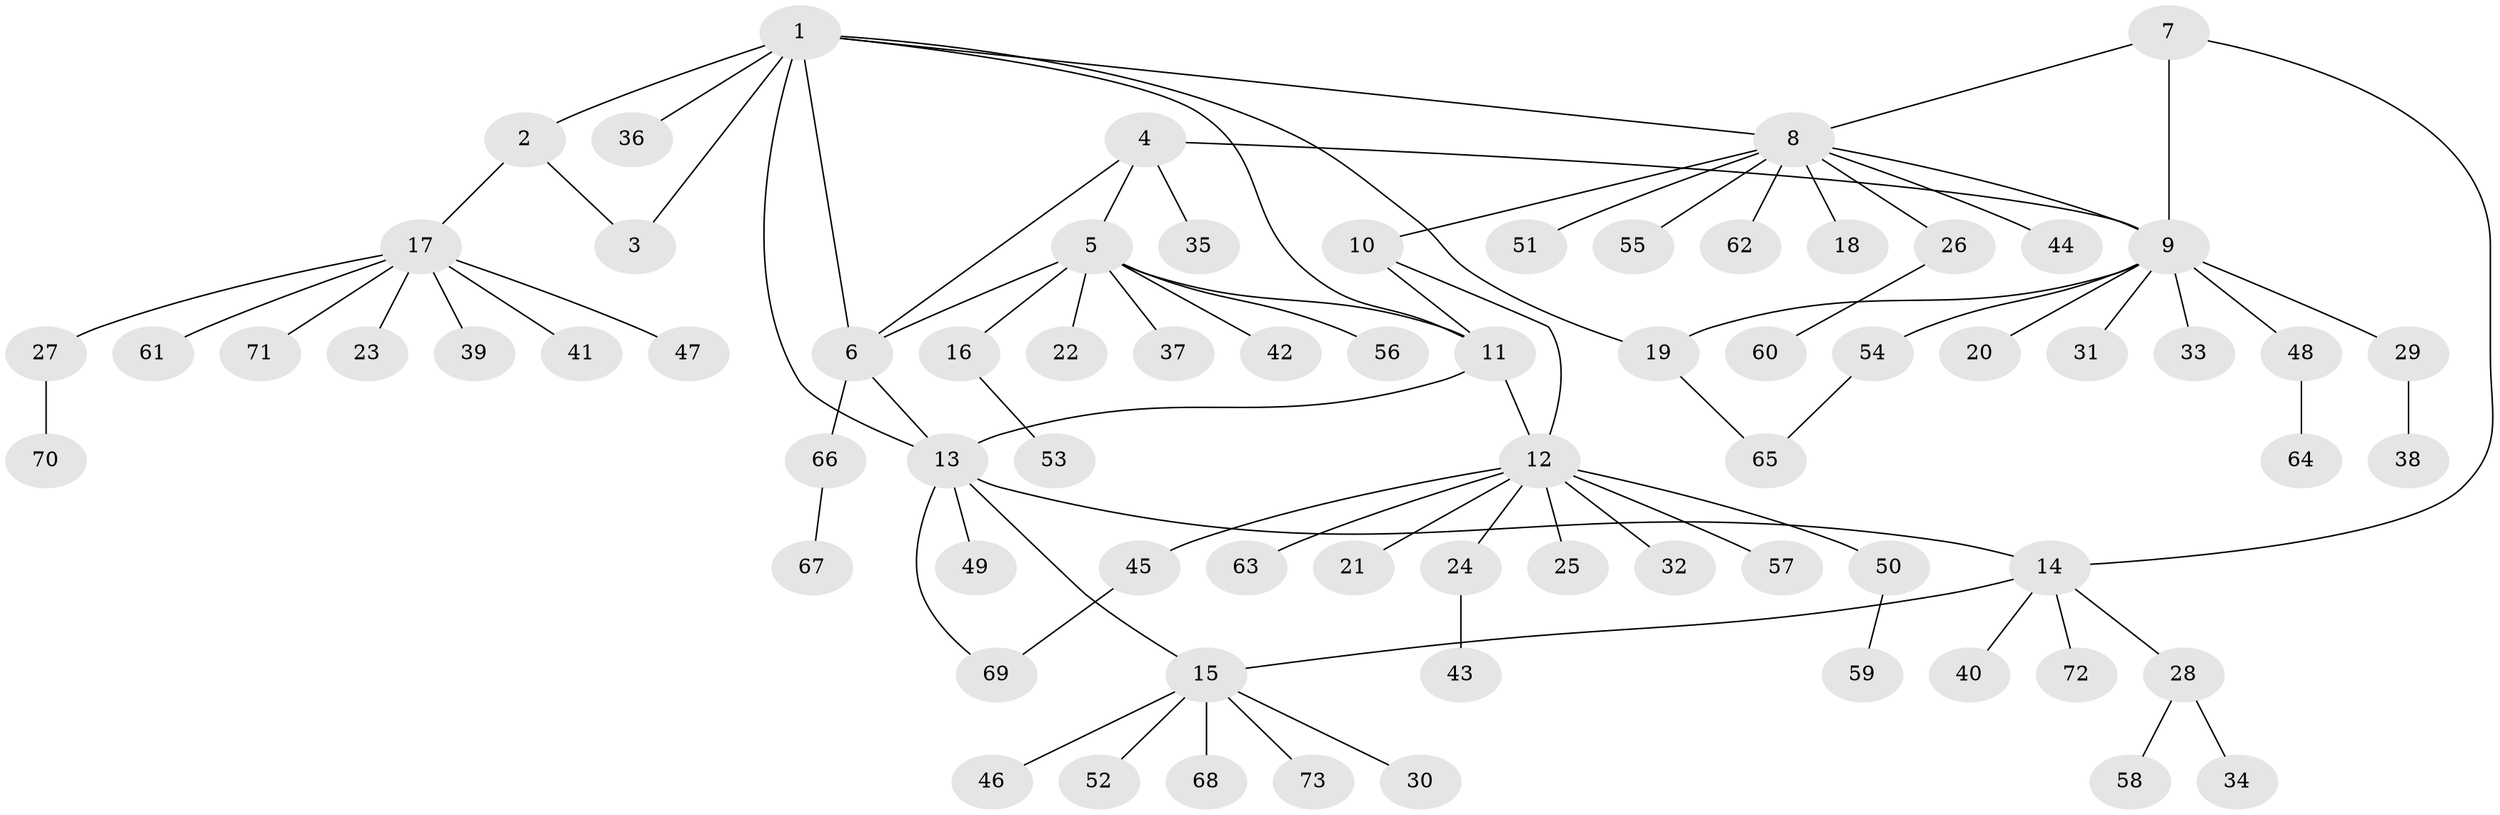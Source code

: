// coarse degree distribution, {6: 0.03636363636363636, 2: 0.10909090909090909, 3: 0.01818181818181818, 7: 0.03636363636363636, 5: 0.01818181818181818, 10: 0.03636363636363636, 9: 0.01818181818181818, 12: 0.01818181818181818, 1: 0.7090909090909091}
// Generated by graph-tools (version 1.1) at 2025/52/02/27/25 19:52:15]
// undirected, 73 vertices, 86 edges
graph export_dot {
graph [start="1"]
  node [color=gray90,style=filled];
  1;
  2;
  3;
  4;
  5;
  6;
  7;
  8;
  9;
  10;
  11;
  12;
  13;
  14;
  15;
  16;
  17;
  18;
  19;
  20;
  21;
  22;
  23;
  24;
  25;
  26;
  27;
  28;
  29;
  30;
  31;
  32;
  33;
  34;
  35;
  36;
  37;
  38;
  39;
  40;
  41;
  42;
  43;
  44;
  45;
  46;
  47;
  48;
  49;
  50;
  51;
  52;
  53;
  54;
  55;
  56;
  57;
  58;
  59;
  60;
  61;
  62;
  63;
  64;
  65;
  66;
  67;
  68;
  69;
  70;
  71;
  72;
  73;
  1 -- 2;
  1 -- 3;
  1 -- 6;
  1 -- 8;
  1 -- 11;
  1 -- 13;
  1 -- 19;
  1 -- 36;
  2 -- 3;
  2 -- 17;
  4 -- 5;
  4 -- 6;
  4 -- 9;
  4 -- 35;
  5 -- 6;
  5 -- 11;
  5 -- 16;
  5 -- 22;
  5 -- 37;
  5 -- 42;
  5 -- 56;
  6 -- 13;
  6 -- 66;
  7 -- 8;
  7 -- 9;
  7 -- 14;
  8 -- 9;
  8 -- 10;
  8 -- 18;
  8 -- 26;
  8 -- 44;
  8 -- 51;
  8 -- 55;
  8 -- 62;
  9 -- 19;
  9 -- 20;
  9 -- 29;
  9 -- 31;
  9 -- 33;
  9 -- 48;
  9 -- 54;
  10 -- 11;
  10 -- 12;
  11 -- 12;
  11 -- 13;
  12 -- 21;
  12 -- 24;
  12 -- 25;
  12 -- 32;
  12 -- 45;
  12 -- 50;
  12 -- 57;
  12 -- 63;
  13 -- 14;
  13 -- 15;
  13 -- 49;
  13 -- 69;
  14 -- 15;
  14 -- 28;
  14 -- 40;
  14 -- 72;
  15 -- 30;
  15 -- 46;
  15 -- 52;
  15 -- 68;
  15 -- 73;
  16 -- 53;
  17 -- 23;
  17 -- 27;
  17 -- 39;
  17 -- 41;
  17 -- 47;
  17 -- 61;
  17 -- 71;
  19 -- 65;
  24 -- 43;
  26 -- 60;
  27 -- 70;
  28 -- 34;
  28 -- 58;
  29 -- 38;
  45 -- 69;
  48 -- 64;
  50 -- 59;
  54 -- 65;
  66 -- 67;
}
